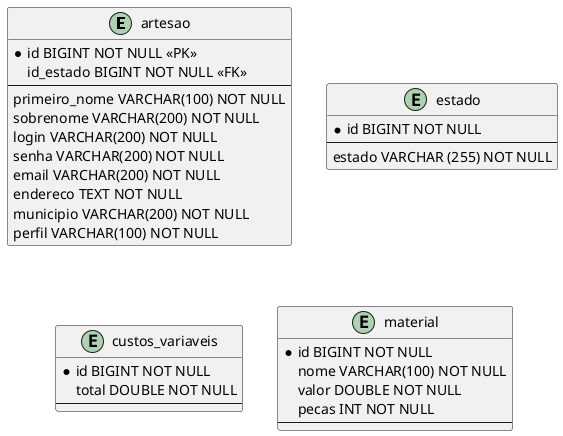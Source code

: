 @startuml Banco

entity artesao {
    *id BIGINT NOT NULL <<PK>>
    id_estado BIGINT NOT NULL <<FK>>
    --
    primeiro_nome VARCHAR(100) NOT NULL
    sobrenome VARCHAR(200) NOT NULL
    login VARCHAR(200) NOT NULL
    senha VARCHAR(200) NOT NULL
    email VARCHAR(200) NOT NULL
    endereco TEXT NOT NULL
    municipio VARCHAR(200) NOT NULL
    perfil VARCHAR(100) NOT NULL
}

entity estado {
    *id BIGINT NOT NULL
    --
    estado VARCHAR (255) NOT NULL
}


entity custos_variaveis {
    *id BIGINT NOT NULL
    total DOUBLE NOT NULL
    --
}

entity material {
    *id BIGINT NOT NULL
    nome VARCHAR(100) NOT NULL
    valor DOUBLE NOT NULL
    pecas INT NOT NULL
    --
}

@enduml
